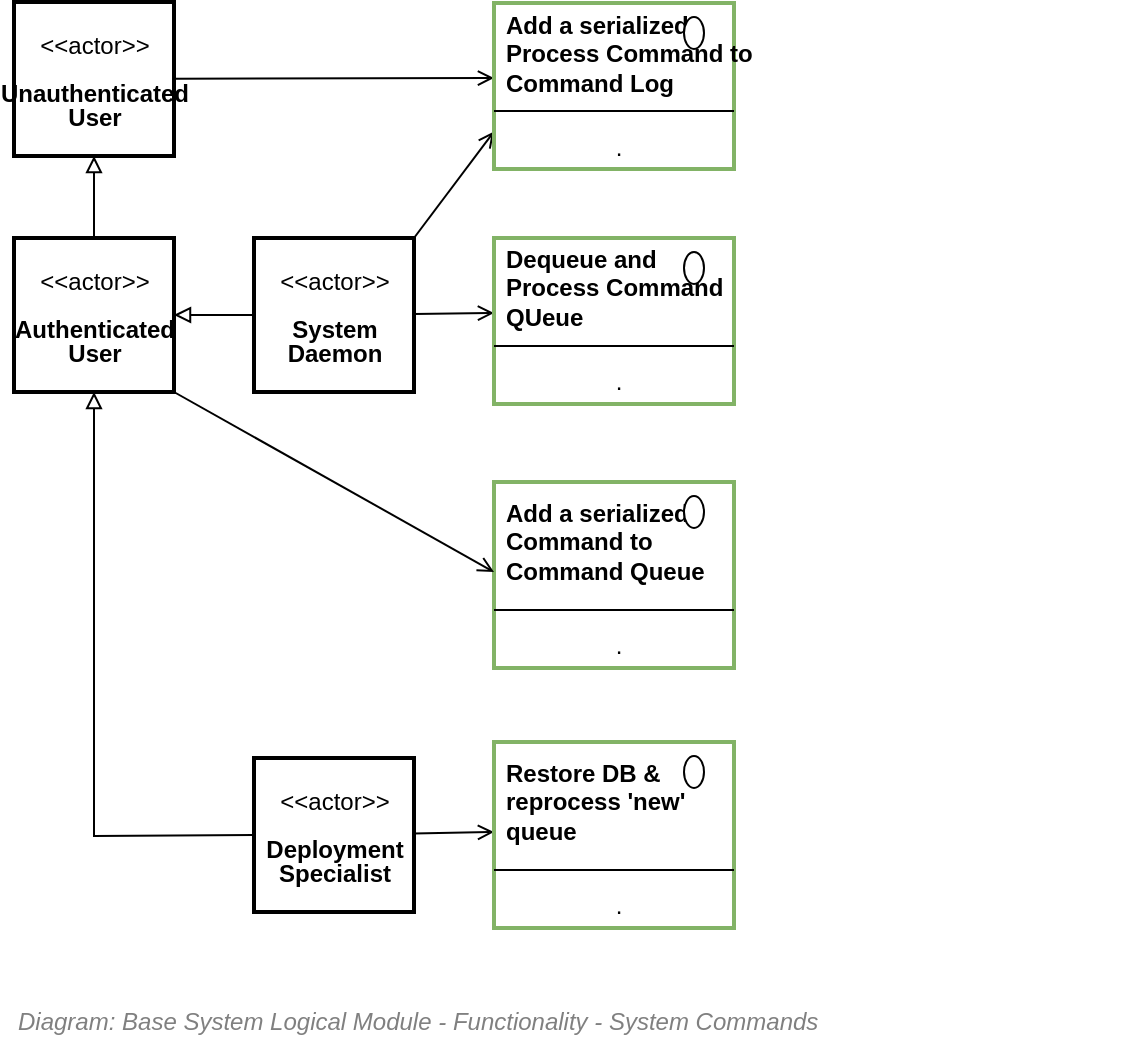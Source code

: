 <mxfile compressed="false" version="17.5.0" type="google">
  <diagram id="6OFNXAW6JjE1FlRbkoN5" name="Command Queue">
    <mxGraphModel grid="1" page="1" gridSize="10" guides="1" tooltips="1" connect="1" arrows="1" fold="1" pageScale="1" pageWidth="827" pageHeight="1169" math="0" shadow="0">
      <root>
        <mxCell id="LG1R4LiIlNsXxnt8L3_L-0" />
        <mxCell id="LG1R4LiIlNsXxnt8L3_L-1" parent="LG1R4LiIlNsXxnt8L3_L-0" />
        <mxCell id="AECcQKfykFGmC37lzjBa-16" value="&lt;font style=&quot;font-size: 12px&quot;&gt;&lt;span&gt;Diagram: Base&amp;nbsp;&lt;/span&gt;System&amp;nbsp;&lt;span&gt;Logical Module -&amp;nbsp;&lt;/span&gt;&lt;span&gt;Functionality -&amp;nbsp;&lt;/span&gt;System Commands&amp;nbsp;&lt;/font&gt;" style="text;strokeColor=none;fillColor=none;html=1;fontSize=10;fontStyle=2;verticalAlign=middle;align=left;shadow=0;glass=0;comic=0;opacity=30;fontColor=#808080;" vertex="1" parent="LG1R4LiIlNsXxnt8L3_L-1">
          <mxGeometry x="120" y="660" width="520" height="20" as="geometry" />
        </mxCell>
        <UserObject label="" tooltip="ABOUT&#xa;&#xa;In systems that manipulate Agreements (whether that be Contract statements, asset or currency transactions, etc.) the operations must be handled via an Operation Track. &#xa;This is non-negotiable, as there is a large probability that at some point an error in logic will be introduced with a new feature, discovered later, and operations have be rewound to be replayed -- this time with the correct maths. Not planning to have this functionality is reputationally damaging -- sometimes leading to organisation failure (nobody likes receiving less money than they feel entitled to). &#xa;" id="AECcQKfykFGmC37lzjBa-17">
          <mxCell style="shape=image;html=1;verticalAlign=top;verticalLabelPosition=bottom;labelBackgroundColor=#ffffff;imageAspect=0;aspect=fixed;image=https://cdn1.iconfinder.com/data/icons/hawcons/32/699014-icon-28-information-128.png;shadow=0;dashed=0;fontFamily=Helvetica;fontSize=12;fontColor=#000000;align=center;strokeColor=#000000;fillColor=#505050;dashPattern=1 1;" vertex="1" parent="LG1R4LiIlNsXxnt8L3_L-1">
            <mxGeometry x="660" y="660" width="20" height="20" as="geometry" />
          </mxCell>
        </UserObject>
        <mxCell id="Ue-xxqDdYE5qmhYY7tYk-0" value="" style="fontStyle=1;align=center;verticalAlign=top;childLayout=stackLayout;horizontal=1;horizontalStack=0;resizeParent=1;resizeParentMax=0;resizeLast=0;marginBottom=0;strokeColor=#82b366;strokeWidth=2;fillColor=none;" vertex="1" parent="LG1R4LiIlNsXxnt8L3_L-1">
          <mxGeometry x="360" y="400" width="120" height="93" as="geometry" />
        </mxCell>
        <mxCell id="Ue-xxqDdYE5qmhYY7tYk-1" value="Add a serialized &lt;br&gt;Command to &lt;br&gt;Command Queue" style="html=1;align=left;spacingLeft=4;verticalAlign=middle;strokeColor=none;fillColor=none;fontStyle=1" vertex="1" parent="Ue-xxqDdYE5qmhYY7tYk-0">
          <mxGeometry width="120" height="60" as="geometry" />
        </mxCell>
        <mxCell id="Ue-xxqDdYE5qmhYY7tYk-2" value="" style="shape=ellipse;" vertex="1" parent="Ue-xxqDdYE5qmhYY7tYk-1">
          <mxGeometry x="1" width="10" height="16" relative="1" as="geometry">
            <mxPoint x="-25" y="7" as="offset" />
          </mxGeometry>
        </mxCell>
        <mxCell id="Ue-xxqDdYE5qmhYY7tYk-3" value="" style="line;strokeWidth=1;fillColor=none;align=left;verticalAlign=middle;spacingTop=-1;spacingLeft=3;spacingRight=3;rotatable=0;labelPosition=right;points=[];portConstraint=eastwest;" vertex="1" parent="Ue-xxqDdYE5qmhYY7tYk-0">
          <mxGeometry y="60" width="120" height="8" as="geometry" />
        </mxCell>
        <mxCell id="Ue-xxqDdYE5qmhYY7tYk-4" value="." style="html=1;align=center;spacingLeft=4;verticalAlign=top;strokeColor=none;fillColor=none;" vertex="1" parent="Ue-xxqDdYE5qmhYY7tYk-0">
          <mxGeometry y="68" width="120" height="25" as="geometry" />
        </mxCell>
        <mxCell id="Ue-xxqDdYE5qmhYY7tYk-5" style="rounded=0;orthogonalLoop=1;jettySize=auto;html=1;entryX=0;entryY=0.75;entryDx=0;entryDy=0;endArrow=open;endFill=0;exitX=1;exitY=1;exitDx=0;exitDy=0;" edge="1" parent="LG1R4LiIlNsXxnt8L3_L-1" source="Ue-xxqDdYE5qmhYY7tYk-6" target="Ue-xxqDdYE5qmhYY7tYk-1">
          <mxGeometry relative="1" as="geometry" />
        </mxCell>
        <mxCell id="BTB03IHmnFTw1apKpfme-10" style="edgeStyle=none;rounded=0;orthogonalLoop=1;jettySize=auto;html=1;entryX=0.5;entryY=1;entryDx=0;entryDy=0;endArrow=block;endFill=0;" edge="1" parent="LG1R4LiIlNsXxnt8L3_L-1" source="Ue-xxqDdYE5qmhYY7tYk-6" target="BTB03IHmnFTw1apKpfme-0">
          <mxGeometry relative="1" as="geometry" />
        </mxCell>
        <mxCell id="Ue-xxqDdYE5qmhYY7tYk-6" value="&lt;p style=&quot;line-height: 100%&quot;&gt;&amp;lt;&amp;lt;actor&amp;gt;&amp;gt;&lt;br&gt;&lt;br&gt;&lt;b&gt;Authenticated&lt;br&gt;User&lt;/b&gt;&lt;/p&gt;" style="text;html=1;align=center;verticalAlign=middle;dashed=0;strokeColor=#000000;strokeWidth=2;" vertex="1" parent="LG1R4LiIlNsXxnt8L3_L-1">
          <mxGeometry x="120" y="278" width="80" height="77" as="geometry" />
        </mxCell>
        <mxCell id="Ue-xxqDdYE5qmhYY7tYk-7" style="edgeStyle=none;rounded=0;orthogonalLoop=1;jettySize=auto;html=1;entryX=0;entryY=0.75;entryDx=0;entryDy=0;endArrow=open;endFill=0;" edge="1" parent="LG1R4LiIlNsXxnt8L3_L-1" source="Ue-xxqDdYE5qmhYY7tYk-9" target="Ue-xxqDdYE5qmhYY7tYk-11">
          <mxGeometry relative="1" as="geometry" />
        </mxCell>
        <mxCell id="BTB03IHmnFTw1apKpfme-8" style="edgeStyle=none;rounded=0;orthogonalLoop=1;jettySize=auto;html=1;entryX=0;entryY=0.25;entryDx=0;entryDy=0;endArrow=open;endFill=0;exitX=1;exitY=0;exitDx=0;exitDy=0;" edge="1" parent="LG1R4LiIlNsXxnt8L3_L-1" source="Ue-xxqDdYE5qmhYY7tYk-9" target="BTB03IHmnFTw1apKpfme-5">
          <mxGeometry relative="1" as="geometry" />
        </mxCell>
        <mxCell id="BTB03IHmnFTw1apKpfme-9" style="edgeStyle=none;rounded=0;orthogonalLoop=1;jettySize=auto;html=1;entryX=1;entryY=0.5;entryDx=0;entryDy=0;endArrow=block;endFill=0;" edge="1" parent="LG1R4LiIlNsXxnt8L3_L-1" source="Ue-xxqDdYE5qmhYY7tYk-9" target="Ue-xxqDdYE5qmhYY7tYk-6">
          <mxGeometry relative="1" as="geometry" />
        </mxCell>
        <mxCell id="Ue-xxqDdYE5qmhYY7tYk-9" value="&lt;p style=&quot;line-height: 100%&quot;&gt;&amp;lt;&amp;lt;actor&amp;gt;&amp;gt;&lt;br&gt;&lt;br&gt;&lt;b&gt;System &lt;br&gt;Daemon&lt;/b&gt;&lt;/p&gt;" style="text;html=1;align=center;verticalAlign=middle;dashed=0;strokeColor=#000000;strokeWidth=2;" vertex="1" parent="LG1R4LiIlNsXxnt8L3_L-1">
          <mxGeometry x="240" y="278" width="80" height="77" as="geometry" />
        </mxCell>
        <mxCell id="Ue-xxqDdYE5qmhYY7tYk-10" value="" style="fontStyle=1;align=center;verticalAlign=top;childLayout=stackLayout;horizontal=1;horizontalStack=0;resizeParent=1;resizeParentMax=0;resizeLast=0;marginBottom=0;strokeColor=#82b366;strokeWidth=2;fillColor=none;" vertex="1" parent="LG1R4LiIlNsXxnt8L3_L-1">
          <mxGeometry x="360" y="278" width="120" height="83" as="geometry" />
        </mxCell>
        <mxCell id="Ue-xxqDdYE5qmhYY7tYk-11" value="Dequeue and&amp;nbsp;&lt;br&gt;Process Command &lt;br&gt;QUeue" style="html=1;align=left;spacingLeft=4;verticalAlign=middle;strokeColor=none;fillColor=none;fontStyle=1" vertex="1" parent="Ue-xxqDdYE5qmhYY7tYk-10">
          <mxGeometry width="120" height="50" as="geometry" />
        </mxCell>
        <mxCell id="Ue-xxqDdYE5qmhYY7tYk-12" value="" style="shape=ellipse;" vertex="1" parent="Ue-xxqDdYE5qmhYY7tYk-11">
          <mxGeometry x="1" width="10" height="16" relative="1" as="geometry">
            <mxPoint x="-25" y="7" as="offset" />
          </mxGeometry>
        </mxCell>
        <mxCell id="Ue-xxqDdYE5qmhYY7tYk-13" value="" style="line;strokeWidth=1;fillColor=none;align=left;verticalAlign=middle;spacingTop=-1;spacingLeft=3;spacingRight=3;rotatable=0;labelPosition=right;points=[];portConstraint=eastwest;" vertex="1" parent="Ue-xxqDdYE5qmhYY7tYk-10">
          <mxGeometry y="50" width="120" height="8" as="geometry" />
        </mxCell>
        <mxCell id="Ue-xxqDdYE5qmhYY7tYk-14" value="." style="html=1;align=center;spacingLeft=4;verticalAlign=top;strokeColor=none;fillColor=none;" vertex="1" parent="Ue-xxqDdYE5qmhYY7tYk-10">
          <mxGeometry y="58" width="120" height="25" as="geometry" />
        </mxCell>
        <mxCell id="BTB03IHmnFTw1apKpfme-11" style="edgeStyle=none;rounded=0;orthogonalLoop=1;jettySize=auto;html=1;entryX=0;entryY=0.75;entryDx=0;entryDy=0;endArrow=open;endFill=0;" edge="1" parent="LG1R4LiIlNsXxnt8L3_L-1" source="BTB03IHmnFTw1apKpfme-0" target="BTB03IHmnFTw1apKpfme-2">
          <mxGeometry relative="1" as="geometry" />
        </mxCell>
        <mxCell id="BTB03IHmnFTw1apKpfme-0" value="&lt;p style=&quot;line-height: 100%&quot;&gt;&amp;lt;&amp;lt;actor&amp;gt;&amp;gt;&lt;br&gt;&lt;br&gt;&lt;b&gt;Unauthenticated&lt;br&gt;User&lt;/b&gt;&lt;/p&gt;" style="text;html=1;align=center;verticalAlign=middle;dashed=0;strokeColor=#000000;strokeWidth=2;" vertex="1" parent="LG1R4LiIlNsXxnt8L3_L-1">
          <mxGeometry x="120" y="160" width="80" height="77" as="geometry" />
        </mxCell>
        <mxCell id="BTB03IHmnFTw1apKpfme-1" value="" style="fontStyle=1;align=center;verticalAlign=top;childLayout=stackLayout;horizontal=1;horizontalStack=0;resizeParent=1;resizeParentMax=0;resizeLast=0;marginBottom=0;strokeColor=#82b366;strokeWidth=2;fillColor=none;" vertex="1" parent="LG1R4LiIlNsXxnt8L3_L-1">
          <mxGeometry x="360" y="160.5" width="120" height="83" as="geometry" />
        </mxCell>
        <mxCell id="BTB03IHmnFTw1apKpfme-2" value="Add a serialized &lt;br&gt;Process Command to &lt;br&gt;Command Log" style="html=1;align=left;spacingLeft=4;verticalAlign=middle;strokeColor=none;fillColor=none;fontStyle=1" vertex="1" parent="BTB03IHmnFTw1apKpfme-1">
          <mxGeometry width="120" height="50" as="geometry" />
        </mxCell>
        <mxCell id="BTB03IHmnFTw1apKpfme-3" value="" style="shape=ellipse;" vertex="1" parent="BTB03IHmnFTw1apKpfme-2">
          <mxGeometry x="1" width="10" height="16" relative="1" as="geometry">
            <mxPoint x="-25" y="7" as="offset" />
          </mxGeometry>
        </mxCell>
        <mxCell id="BTB03IHmnFTw1apKpfme-4" value="" style="line;strokeWidth=1;fillColor=none;align=left;verticalAlign=middle;spacingTop=-1;spacingLeft=3;spacingRight=3;rotatable=0;labelPosition=right;points=[];portConstraint=eastwest;" vertex="1" parent="BTB03IHmnFTw1apKpfme-1">
          <mxGeometry y="50" width="120" height="8" as="geometry" />
        </mxCell>
        <mxCell id="BTB03IHmnFTw1apKpfme-5" value="." style="html=1;align=center;spacingLeft=4;verticalAlign=top;strokeColor=none;fillColor=none;" vertex="1" parent="BTB03IHmnFTw1apKpfme-1">
          <mxGeometry y="58" width="120" height="25" as="geometry" />
        </mxCell>
        <mxCell id="BTB03IHmnFTw1apKpfme-18" style="edgeStyle=none;rounded=0;orthogonalLoop=1;jettySize=auto;html=1;entryX=0.5;entryY=1;entryDx=0;entryDy=0;endArrow=block;endFill=0;exitX=0;exitY=0.5;exitDx=0;exitDy=0;" edge="1" parent="LG1R4LiIlNsXxnt8L3_L-1" source="BTB03IHmnFTw1apKpfme-12" target="Ue-xxqDdYE5qmhYY7tYk-6">
          <mxGeometry relative="1" as="geometry">
            <Array as="points">
              <mxPoint x="160" y="577" />
            </Array>
          </mxGeometry>
        </mxCell>
        <mxCell id="BTB03IHmnFTw1apKpfme-19" style="edgeStyle=none;rounded=0;orthogonalLoop=1;jettySize=auto;html=1;entryX=0;entryY=0.75;entryDx=0;entryDy=0;endArrow=open;endFill=0;" edge="1" parent="LG1R4LiIlNsXxnt8L3_L-1" source="BTB03IHmnFTw1apKpfme-12" target="BTB03IHmnFTw1apKpfme-14">
          <mxGeometry relative="1" as="geometry" />
        </mxCell>
        <mxCell id="BTB03IHmnFTw1apKpfme-12" value="&lt;p style=&quot;line-height: 100%&quot;&gt;&amp;lt;&amp;lt;actor&amp;gt;&amp;gt;&lt;br&gt;&lt;br&gt;&lt;b&gt;Deployment&lt;br&gt;Specialist&lt;/b&gt;&lt;/p&gt;" style="text;html=1;align=center;verticalAlign=middle;dashed=0;strokeColor=#000000;strokeWidth=2;" vertex="1" parent="LG1R4LiIlNsXxnt8L3_L-1">
          <mxGeometry x="240" y="538" width="80" height="77" as="geometry" />
        </mxCell>
        <mxCell id="BTB03IHmnFTw1apKpfme-13" value="" style="fontStyle=1;align=center;verticalAlign=top;childLayout=stackLayout;horizontal=1;horizontalStack=0;resizeParent=1;resizeParentMax=0;resizeLast=0;marginBottom=0;strokeColor=#82b366;strokeWidth=2;fillColor=none;" vertex="1" parent="LG1R4LiIlNsXxnt8L3_L-1">
          <mxGeometry x="360" y="530" width="120" height="93" as="geometry" />
        </mxCell>
        <mxCell id="BTB03IHmnFTw1apKpfme-14" value="Restore DB &amp;amp; &lt;br&gt;reprocess &#39;new&#39; &lt;br&gt;queue" style="html=1;align=left;spacingLeft=4;verticalAlign=middle;strokeColor=none;fillColor=none;fontStyle=1" vertex="1" parent="BTB03IHmnFTw1apKpfme-13">
          <mxGeometry width="120" height="60" as="geometry" />
        </mxCell>
        <mxCell id="BTB03IHmnFTw1apKpfme-15" value="" style="shape=ellipse;" vertex="1" parent="BTB03IHmnFTw1apKpfme-14">
          <mxGeometry x="1" width="10" height="16" relative="1" as="geometry">
            <mxPoint x="-25" y="7" as="offset" />
          </mxGeometry>
        </mxCell>
        <mxCell id="BTB03IHmnFTw1apKpfme-16" value="" style="line;strokeWidth=1;fillColor=none;align=left;verticalAlign=middle;spacingTop=-1;spacingLeft=3;spacingRight=3;rotatable=0;labelPosition=right;points=[];portConstraint=eastwest;" vertex="1" parent="BTB03IHmnFTw1apKpfme-13">
          <mxGeometry y="60" width="120" height="8" as="geometry" />
        </mxCell>
        <mxCell id="BTB03IHmnFTw1apKpfme-17" value="." style="html=1;align=center;spacingLeft=4;verticalAlign=top;strokeColor=none;fillColor=none;" vertex="1" parent="BTB03IHmnFTw1apKpfme-13">
          <mxGeometry y="68" width="120" height="25" as="geometry" />
        </mxCell>
      </root>
    </mxGraphModel>
  </diagram>
</mxfile>
